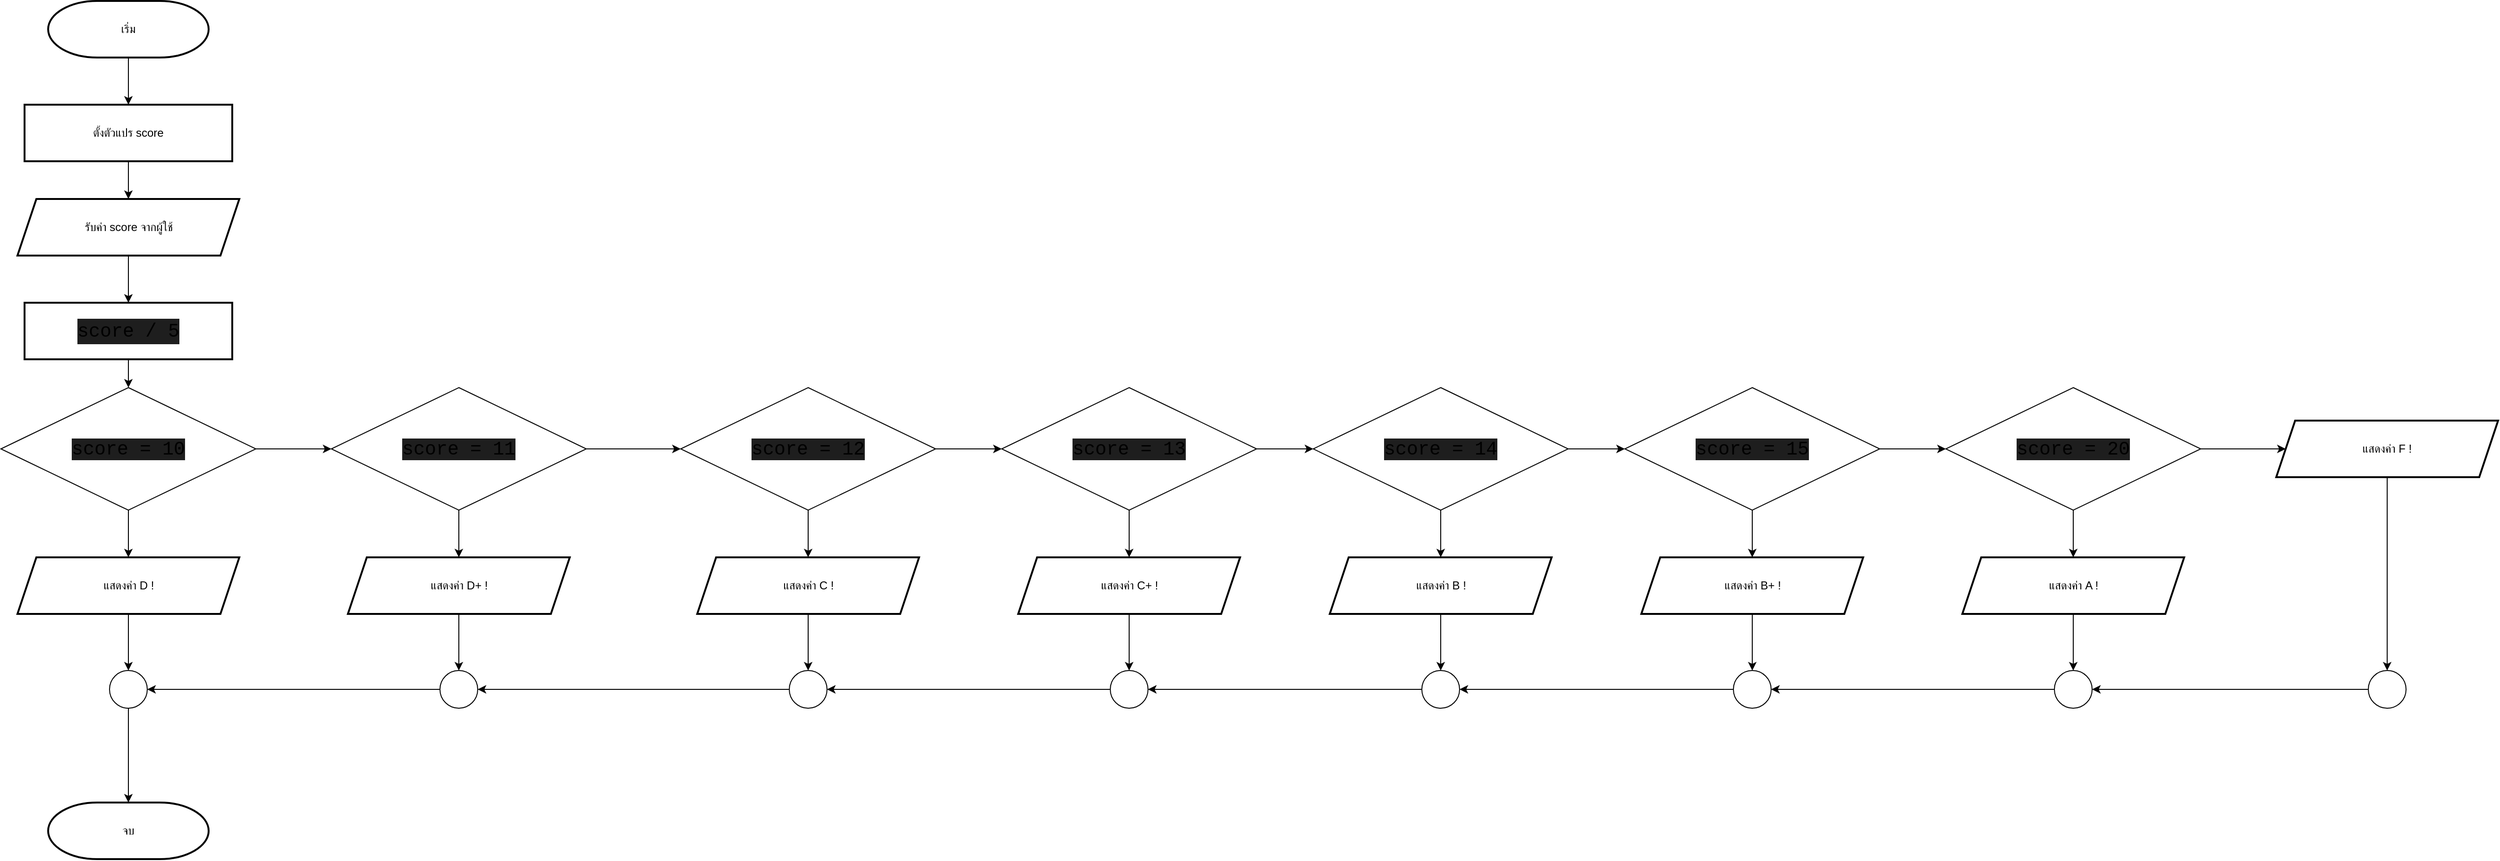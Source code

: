 <mxfile version="25.0.2">
  <diagram name="Page-1" id="CsKRAwJR3TSypYkYut07">
    <mxGraphModel dx="1878" dy="456" grid="1" gridSize="10" guides="1" tooltips="1" connect="1" arrows="1" fold="1" page="0" pageScale="1" pageWidth="827" pageHeight="1169" math="0" shadow="0">
      <root>
        <mxCell id="0" />
        <mxCell id="1" parent="0" />
        <mxCell id="X9Xue8OuUsxz-AgJ4byZ-20" value="" style="edgeStyle=orthogonalEdgeStyle;rounded=0;orthogonalLoop=1;jettySize=auto;html=1;" parent="1" edge="1">
          <mxGeometry relative="1" as="geometry">
            <mxPoint x="660" y="780" as="sourcePoint" />
          </mxGeometry>
        </mxCell>
        <mxCell id="X9Xue8OuUsxz-AgJ4byZ-23" value="" style="edgeStyle=orthogonalEdgeStyle;rounded=0;orthogonalLoop=1;jettySize=auto;html=1;" parent="1" edge="1">
          <mxGeometry relative="1" as="geometry">
            <mxPoint x="660" y="880" as="sourcePoint" />
          </mxGeometry>
        </mxCell>
        <mxCell id="X9Xue8OuUsxz-AgJ4byZ-24" value="" style="edgeStyle=orthogonalEdgeStyle;rounded=0;orthogonalLoop=1;jettySize=auto;html=1;" parent="1" edge="1">
          <mxGeometry relative="1" as="geometry">
            <mxPoint x="660" y="980" as="sourcePoint" />
          </mxGeometry>
        </mxCell>
        <mxCell id="jJiO212ROFI-YR2m6ZTe-45" value="" style="edgeStyle=orthogonalEdgeStyle;rounded=0;orthogonalLoop=1;jettySize=auto;html=1;" edge="1" parent="1" source="jJiO212ROFI-YR2m6ZTe-42" target="jJiO212ROFI-YR2m6ZTe-44">
          <mxGeometry relative="1" as="geometry" />
        </mxCell>
        <mxCell id="jJiO212ROFI-YR2m6ZTe-42" value="เริ่ม" style="strokeWidth=2;html=1;shape=mxgraph.flowchart.terminator;whiteSpace=wrap;" vertex="1" parent="1">
          <mxGeometry x="320" y="610" width="170" height="60" as="geometry" />
        </mxCell>
        <mxCell id="jJiO212ROFI-YR2m6ZTe-49" value="" style="edgeStyle=orthogonalEdgeStyle;rounded=0;orthogonalLoop=1;jettySize=auto;html=1;" edge="1" parent="1" source="jJiO212ROFI-YR2m6ZTe-44" target="jJiO212ROFI-YR2m6ZTe-48">
          <mxGeometry relative="1" as="geometry" />
        </mxCell>
        <mxCell id="jJiO212ROFI-YR2m6ZTe-44" value="ตั้งตัวแปร score" style="whiteSpace=wrap;html=1;strokeWidth=2;" vertex="1" parent="1">
          <mxGeometry x="295" y="720" width="220" height="60" as="geometry" />
        </mxCell>
        <mxCell id="jJiO212ROFI-YR2m6ZTe-51" value="" style="edgeStyle=orthogonalEdgeStyle;rounded=0;orthogonalLoop=1;jettySize=auto;html=1;entryX=0.5;entryY=0;entryDx=0;entryDy=0;" edge="1" parent="1" source="jJiO212ROFI-YR2m6ZTe-48" target="jJiO212ROFI-YR2m6ZTe-52">
          <mxGeometry relative="1" as="geometry">
            <mxPoint x="405.0" y="910.0" as="targetPoint" />
          </mxGeometry>
        </mxCell>
        <mxCell id="jJiO212ROFI-YR2m6ZTe-48" value="รับค่า score จากผู้ใช้" style="shape=parallelogram;perimeter=parallelogramPerimeter;whiteSpace=wrap;html=1;fixedSize=1;strokeWidth=2;" vertex="1" parent="1">
          <mxGeometry x="287.5" y="820" width="235" height="60" as="geometry" />
        </mxCell>
        <mxCell id="jJiO212ROFI-YR2m6ZTe-54" value="" style="edgeStyle=orthogonalEdgeStyle;rounded=0;orthogonalLoop=1;jettySize=auto;html=1;" edge="1" parent="1" source="jJiO212ROFI-YR2m6ZTe-52" target="jJiO212ROFI-YR2m6ZTe-53">
          <mxGeometry relative="1" as="geometry" />
        </mxCell>
        <mxCell id="jJiO212ROFI-YR2m6ZTe-52" value="&lt;div style=&quot;background-color: rgb(30, 30, 30); font-family: Consolas, &amp;quot;Courier New&amp;quot;, monospace; font-size: 20px; line-height: 27px; white-space: pre;&quot;&gt;score / 5&lt;/div&gt;" style="whiteSpace=wrap;html=1;strokeWidth=2;strokeColor=default;" vertex="1" parent="1">
          <mxGeometry x="295" y="930" width="220" height="60" as="geometry" />
        </mxCell>
        <mxCell id="jJiO212ROFI-YR2m6ZTe-56" value="" style="edgeStyle=orthogonalEdgeStyle;rounded=0;orthogonalLoop=1;jettySize=auto;html=1;" edge="1" parent="1" source="jJiO212ROFI-YR2m6ZTe-53" target="jJiO212ROFI-YR2m6ZTe-55">
          <mxGeometry relative="1" as="geometry" />
        </mxCell>
        <mxCell id="jJiO212ROFI-YR2m6ZTe-71" value="" style="edgeStyle=orthogonalEdgeStyle;rounded=0;orthogonalLoop=1;jettySize=auto;html=1;" edge="1" parent="1" source="jJiO212ROFI-YR2m6ZTe-53" target="jJiO212ROFI-YR2m6ZTe-57">
          <mxGeometry relative="1" as="geometry" />
        </mxCell>
        <mxCell id="jJiO212ROFI-YR2m6ZTe-53" value="&lt;span style=&quot;font-family: Consolas, &amp;quot;Courier New&amp;quot;, monospace; font-size: 20px; white-space: pre; background-color: rgb(30, 30, 30);&quot;&gt;score = 10&lt;/span&gt;" style="rhombus;whiteSpace=wrap;html=1;" vertex="1" parent="1">
          <mxGeometry x="270" y="1020.0" width="270" height="130" as="geometry" />
        </mxCell>
        <mxCell id="jJiO212ROFI-YR2m6ZTe-86" value="" style="edgeStyle=orthogonalEdgeStyle;rounded=0;orthogonalLoop=1;jettySize=auto;html=1;" edge="1" parent="1" source="jJiO212ROFI-YR2m6ZTe-55" target="jJiO212ROFI-YR2m6ZTe-84">
          <mxGeometry relative="1" as="geometry" />
        </mxCell>
        <mxCell id="jJiO212ROFI-YR2m6ZTe-55" value="แสดงค่า D !" style="shape=parallelogram;perimeter=parallelogramPerimeter;whiteSpace=wrap;html=1;fixedSize=1;strokeWidth=2;" vertex="1" parent="1">
          <mxGeometry x="287.5" y="1200" width="235" height="60" as="geometry" />
        </mxCell>
        <mxCell id="jJiO212ROFI-YR2m6ZTe-72" value="" style="edgeStyle=orthogonalEdgeStyle;rounded=0;orthogonalLoop=1;jettySize=auto;html=1;" edge="1" parent="1" source="jJiO212ROFI-YR2m6ZTe-57" target="jJiO212ROFI-YR2m6ZTe-59">
          <mxGeometry relative="1" as="geometry" />
        </mxCell>
        <mxCell id="jJiO212ROFI-YR2m6ZTe-83" value="" style="edgeStyle=orthogonalEdgeStyle;rounded=0;orthogonalLoop=1;jettySize=auto;html=1;" edge="1" parent="1" source="jJiO212ROFI-YR2m6ZTe-57" target="jJiO212ROFI-YR2m6ZTe-58">
          <mxGeometry relative="1" as="geometry" />
        </mxCell>
        <mxCell id="jJiO212ROFI-YR2m6ZTe-57" value="&lt;span style=&quot;font-family: Consolas, &amp;quot;Courier New&amp;quot;, monospace; font-size: 20px; white-space: pre; background-color: rgb(30, 30, 30);&quot;&gt;score = 11&lt;/span&gt;" style="rhombus;whiteSpace=wrap;html=1;" vertex="1" parent="1">
          <mxGeometry x="620" y="1020" width="270" height="130" as="geometry" />
        </mxCell>
        <mxCell id="jJiO212ROFI-YR2m6ZTe-88" value="" style="edgeStyle=orthogonalEdgeStyle;rounded=0;orthogonalLoop=1;jettySize=auto;html=1;" edge="1" parent="1" source="jJiO212ROFI-YR2m6ZTe-58" target="jJiO212ROFI-YR2m6ZTe-87">
          <mxGeometry relative="1" as="geometry" />
        </mxCell>
        <mxCell id="jJiO212ROFI-YR2m6ZTe-58" value="แสดงค่า D+ !" style="shape=parallelogram;perimeter=parallelogramPerimeter;whiteSpace=wrap;html=1;fixedSize=1;strokeWidth=2;" vertex="1" parent="1">
          <mxGeometry x="637.5" y="1200" width="235" height="60" as="geometry" />
        </mxCell>
        <mxCell id="jJiO212ROFI-YR2m6ZTe-73" value="" style="edgeStyle=orthogonalEdgeStyle;rounded=0;orthogonalLoop=1;jettySize=auto;html=1;" edge="1" parent="1" source="jJiO212ROFI-YR2m6ZTe-59" target="jJiO212ROFI-YR2m6ZTe-61">
          <mxGeometry relative="1" as="geometry" />
        </mxCell>
        <mxCell id="jJiO212ROFI-YR2m6ZTe-82" value="" style="edgeStyle=orthogonalEdgeStyle;rounded=0;orthogonalLoop=1;jettySize=auto;html=1;" edge="1" parent="1" source="jJiO212ROFI-YR2m6ZTe-59" target="jJiO212ROFI-YR2m6ZTe-60">
          <mxGeometry relative="1" as="geometry" />
        </mxCell>
        <mxCell id="jJiO212ROFI-YR2m6ZTe-59" value="&lt;span style=&quot;font-family: Consolas, &amp;quot;Courier New&amp;quot;, monospace; font-size: 20px; white-space: pre; background-color: rgb(30, 30, 30);&quot;&gt;score = 12&lt;/span&gt;" style="rhombus;whiteSpace=wrap;html=1;" vertex="1" parent="1">
          <mxGeometry x="990" y="1020" width="270" height="130" as="geometry" />
        </mxCell>
        <mxCell id="jJiO212ROFI-YR2m6ZTe-90" value="" style="edgeStyle=orthogonalEdgeStyle;rounded=0;orthogonalLoop=1;jettySize=auto;html=1;" edge="1" parent="1" source="jJiO212ROFI-YR2m6ZTe-60" target="jJiO212ROFI-YR2m6ZTe-89">
          <mxGeometry relative="1" as="geometry" />
        </mxCell>
        <mxCell id="jJiO212ROFI-YR2m6ZTe-60" value="แสดงค่า C !" style="shape=parallelogram;perimeter=parallelogramPerimeter;whiteSpace=wrap;html=1;fixedSize=1;strokeWidth=2;" vertex="1" parent="1">
          <mxGeometry x="1007.5" y="1200" width="235" height="60" as="geometry" />
        </mxCell>
        <mxCell id="jJiO212ROFI-YR2m6ZTe-74" value="" style="edgeStyle=orthogonalEdgeStyle;rounded=0;orthogonalLoop=1;jettySize=auto;html=1;" edge="1" parent="1" source="jJiO212ROFI-YR2m6ZTe-61" target="jJiO212ROFI-YR2m6ZTe-63">
          <mxGeometry relative="1" as="geometry" />
        </mxCell>
        <mxCell id="jJiO212ROFI-YR2m6ZTe-76" value="" style="edgeStyle=orthogonalEdgeStyle;rounded=0;orthogonalLoop=1;jettySize=auto;html=1;" edge="1" parent="1" source="jJiO212ROFI-YR2m6ZTe-61" target="jJiO212ROFI-YR2m6ZTe-62">
          <mxGeometry relative="1" as="geometry" />
        </mxCell>
        <mxCell id="jJiO212ROFI-YR2m6ZTe-61" value="&lt;span style=&quot;font-family: Consolas, &amp;quot;Courier New&amp;quot;, monospace; font-size: 20px; white-space: pre; background-color: rgb(30, 30, 30);&quot;&gt;score = 13&lt;/span&gt;" style="rhombus;whiteSpace=wrap;html=1;" vertex="1" parent="1">
          <mxGeometry x="1330" y="1020" width="270" height="130" as="geometry" />
        </mxCell>
        <mxCell id="jJiO212ROFI-YR2m6ZTe-92" value="" style="edgeStyle=orthogonalEdgeStyle;rounded=0;orthogonalLoop=1;jettySize=auto;html=1;" edge="1" parent="1" source="jJiO212ROFI-YR2m6ZTe-62" target="jJiO212ROFI-YR2m6ZTe-91">
          <mxGeometry relative="1" as="geometry" />
        </mxCell>
        <mxCell id="jJiO212ROFI-YR2m6ZTe-62" value="แสดงค่า C+ !" style="shape=parallelogram;perimeter=parallelogramPerimeter;whiteSpace=wrap;html=1;fixedSize=1;strokeWidth=2;" vertex="1" parent="1">
          <mxGeometry x="1347.5" y="1200" width="235" height="60" as="geometry" />
        </mxCell>
        <mxCell id="jJiO212ROFI-YR2m6ZTe-75" value="" style="edgeStyle=orthogonalEdgeStyle;rounded=0;orthogonalLoop=1;jettySize=auto;html=1;" edge="1" parent="1" source="jJiO212ROFI-YR2m6ZTe-63" target="jJiO212ROFI-YR2m6ZTe-64">
          <mxGeometry relative="1" as="geometry" />
        </mxCell>
        <mxCell id="jJiO212ROFI-YR2m6ZTe-77" value="" style="edgeStyle=orthogonalEdgeStyle;rounded=0;orthogonalLoop=1;jettySize=auto;html=1;" edge="1" parent="1" source="jJiO212ROFI-YR2m6ZTe-63" target="jJiO212ROFI-YR2m6ZTe-65">
          <mxGeometry relative="1" as="geometry" />
        </mxCell>
        <mxCell id="jJiO212ROFI-YR2m6ZTe-63" value="&lt;span style=&quot;font-family: Consolas, &amp;quot;Courier New&amp;quot;, monospace; font-size: 20px; white-space: pre; background-color: rgb(30, 30, 30);&quot;&gt;score = 14&lt;/span&gt;" style="rhombus;whiteSpace=wrap;html=1;" vertex="1" parent="1">
          <mxGeometry x="1660" y="1020" width="270" height="130" as="geometry" />
        </mxCell>
        <mxCell id="jJiO212ROFI-YR2m6ZTe-94" value="" style="edgeStyle=orthogonalEdgeStyle;rounded=0;orthogonalLoop=1;jettySize=auto;html=1;" edge="1" parent="1" source="jJiO212ROFI-YR2m6ZTe-64" target="jJiO212ROFI-YR2m6ZTe-93">
          <mxGeometry relative="1" as="geometry" />
        </mxCell>
        <mxCell id="jJiO212ROFI-YR2m6ZTe-64" value="แสดงค่า B !" style="shape=parallelogram;perimeter=parallelogramPerimeter;whiteSpace=wrap;html=1;fixedSize=1;strokeWidth=2;" vertex="1" parent="1">
          <mxGeometry x="1677.5" y="1200" width="235" height="60" as="geometry" />
        </mxCell>
        <mxCell id="jJiO212ROFI-YR2m6ZTe-78" value="" style="edgeStyle=orthogonalEdgeStyle;rounded=0;orthogonalLoop=1;jettySize=auto;html=1;" edge="1" parent="1" source="jJiO212ROFI-YR2m6ZTe-65" target="jJiO212ROFI-YR2m6ZTe-66">
          <mxGeometry relative="1" as="geometry" />
        </mxCell>
        <mxCell id="jJiO212ROFI-YR2m6ZTe-79" value="" style="edgeStyle=orthogonalEdgeStyle;rounded=0;orthogonalLoop=1;jettySize=auto;html=1;" edge="1" parent="1" source="jJiO212ROFI-YR2m6ZTe-65" target="jJiO212ROFI-YR2m6ZTe-67">
          <mxGeometry relative="1" as="geometry" />
        </mxCell>
        <mxCell id="jJiO212ROFI-YR2m6ZTe-65" value="&lt;span style=&quot;font-family: Consolas, &amp;quot;Courier New&amp;quot;, monospace; font-size: 20px; white-space: pre; background-color: rgb(30, 30, 30);&quot;&gt;score = 15&lt;/span&gt;" style="rhombus;whiteSpace=wrap;html=1;" vertex="1" parent="1">
          <mxGeometry x="1990" y="1020" width="270" height="130" as="geometry" />
        </mxCell>
        <mxCell id="jJiO212ROFI-YR2m6ZTe-96" value="" style="edgeStyle=orthogonalEdgeStyle;rounded=0;orthogonalLoop=1;jettySize=auto;html=1;" edge="1" parent="1" source="jJiO212ROFI-YR2m6ZTe-66" target="jJiO212ROFI-YR2m6ZTe-95">
          <mxGeometry relative="1" as="geometry" />
        </mxCell>
        <mxCell id="jJiO212ROFI-YR2m6ZTe-66" value="แสดงค่า B+ !" style="shape=parallelogram;perimeter=parallelogramPerimeter;whiteSpace=wrap;html=1;fixedSize=1;strokeWidth=2;" vertex="1" parent="1">
          <mxGeometry x="2007.5" y="1200" width="235" height="60" as="geometry" />
        </mxCell>
        <mxCell id="jJiO212ROFI-YR2m6ZTe-80" value="" style="edgeStyle=orthogonalEdgeStyle;rounded=0;orthogonalLoop=1;jettySize=auto;html=1;" edge="1" parent="1" source="jJiO212ROFI-YR2m6ZTe-67" target="jJiO212ROFI-YR2m6ZTe-68">
          <mxGeometry relative="1" as="geometry" />
        </mxCell>
        <mxCell id="jJiO212ROFI-YR2m6ZTe-81" value="" style="edgeStyle=orthogonalEdgeStyle;rounded=0;orthogonalLoop=1;jettySize=auto;html=1;" edge="1" parent="1" source="jJiO212ROFI-YR2m6ZTe-67" target="jJiO212ROFI-YR2m6ZTe-70">
          <mxGeometry relative="1" as="geometry" />
        </mxCell>
        <mxCell id="jJiO212ROFI-YR2m6ZTe-67" value="&lt;span style=&quot;font-family: Consolas, &amp;quot;Courier New&amp;quot;, monospace; font-size: 20px; white-space: pre; background-color: rgb(30, 30, 30);&quot;&gt;score = 20&lt;/span&gt;" style="rhombus;whiteSpace=wrap;html=1;" vertex="1" parent="1">
          <mxGeometry x="2330" y="1020" width="270" height="130" as="geometry" />
        </mxCell>
        <mxCell id="jJiO212ROFI-YR2m6ZTe-100" value="" style="edgeStyle=orthogonalEdgeStyle;rounded=0;orthogonalLoop=1;jettySize=auto;html=1;" edge="1" parent="1" source="jJiO212ROFI-YR2m6ZTe-68" target="jJiO212ROFI-YR2m6ZTe-98">
          <mxGeometry relative="1" as="geometry" />
        </mxCell>
        <mxCell id="jJiO212ROFI-YR2m6ZTe-68" value="แสดงค่า A !" style="shape=parallelogram;perimeter=parallelogramPerimeter;whiteSpace=wrap;html=1;fixedSize=1;strokeWidth=2;" vertex="1" parent="1">
          <mxGeometry x="2347.5" y="1200" width="235" height="60" as="geometry" />
        </mxCell>
        <mxCell id="jJiO212ROFI-YR2m6ZTe-102" style="edgeStyle=orthogonalEdgeStyle;rounded=0;orthogonalLoop=1;jettySize=auto;html=1;entryX=0.5;entryY=0;entryDx=0;entryDy=0;" edge="1" parent="1" source="jJiO212ROFI-YR2m6ZTe-70" target="jJiO212ROFI-YR2m6ZTe-101">
          <mxGeometry relative="1" as="geometry" />
        </mxCell>
        <mxCell id="jJiO212ROFI-YR2m6ZTe-70" value="แสดงค่า F !" style="shape=parallelogram;perimeter=parallelogramPerimeter;whiteSpace=wrap;html=1;fixedSize=1;strokeWidth=2;" vertex="1" parent="1">
          <mxGeometry x="2680" y="1055" width="235" height="60" as="geometry" />
        </mxCell>
        <mxCell id="jJiO212ROFI-YR2m6ZTe-111" value="" style="edgeStyle=orthogonalEdgeStyle;rounded=0;orthogonalLoop=1;jettySize=auto;html=1;" edge="1" parent="1" source="jJiO212ROFI-YR2m6ZTe-84" target="jJiO212ROFI-YR2m6ZTe-110">
          <mxGeometry relative="1" as="geometry" />
        </mxCell>
        <mxCell id="jJiO212ROFI-YR2m6ZTe-84" value="" style="ellipse;whiteSpace=wrap;html=1;aspect=fixed;" vertex="1" parent="1">
          <mxGeometry x="385" y="1320" width="40" height="40" as="geometry" />
        </mxCell>
        <mxCell id="jJiO212ROFI-YR2m6ZTe-109" style="edgeStyle=orthogonalEdgeStyle;rounded=0;orthogonalLoop=1;jettySize=auto;html=1;entryX=1;entryY=0.5;entryDx=0;entryDy=0;" edge="1" parent="1" source="jJiO212ROFI-YR2m6ZTe-87" target="jJiO212ROFI-YR2m6ZTe-84">
          <mxGeometry relative="1" as="geometry" />
        </mxCell>
        <mxCell id="jJiO212ROFI-YR2m6ZTe-87" value="" style="ellipse;whiteSpace=wrap;html=1;aspect=fixed;" vertex="1" parent="1">
          <mxGeometry x="735" y="1320" width="40" height="40" as="geometry" />
        </mxCell>
        <mxCell id="jJiO212ROFI-YR2m6ZTe-108" style="edgeStyle=orthogonalEdgeStyle;rounded=0;orthogonalLoop=1;jettySize=auto;html=1;entryX=1;entryY=0.5;entryDx=0;entryDy=0;" edge="1" parent="1" source="jJiO212ROFI-YR2m6ZTe-89" target="jJiO212ROFI-YR2m6ZTe-87">
          <mxGeometry relative="1" as="geometry" />
        </mxCell>
        <mxCell id="jJiO212ROFI-YR2m6ZTe-89" value="" style="ellipse;whiteSpace=wrap;html=1;aspect=fixed;" vertex="1" parent="1">
          <mxGeometry x="1105" y="1320" width="40" height="40" as="geometry" />
        </mxCell>
        <mxCell id="jJiO212ROFI-YR2m6ZTe-107" style="edgeStyle=orthogonalEdgeStyle;rounded=0;orthogonalLoop=1;jettySize=auto;html=1;entryX=1;entryY=0.5;entryDx=0;entryDy=0;" edge="1" parent="1" source="jJiO212ROFI-YR2m6ZTe-91" target="jJiO212ROFI-YR2m6ZTe-89">
          <mxGeometry relative="1" as="geometry" />
        </mxCell>
        <mxCell id="jJiO212ROFI-YR2m6ZTe-91" value="" style="ellipse;whiteSpace=wrap;html=1;aspect=fixed;" vertex="1" parent="1">
          <mxGeometry x="1445" y="1320" width="40" height="40" as="geometry" />
        </mxCell>
        <mxCell id="jJiO212ROFI-YR2m6ZTe-106" style="edgeStyle=orthogonalEdgeStyle;rounded=0;orthogonalLoop=1;jettySize=auto;html=1;entryX=1;entryY=0.5;entryDx=0;entryDy=0;" edge="1" parent="1" source="jJiO212ROFI-YR2m6ZTe-93" target="jJiO212ROFI-YR2m6ZTe-91">
          <mxGeometry relative="1" as="geometry" />
        </mxCell>
        <mxCell id="jJiO212ROFI-YR2m6ZTe-93" value="" style="ellipse;whiteSpace=wrap;html=1;aspect=fixed;" vertex="1" parent="1">
          <mxGeometry x="1775" y="1320" width="40" height="40" as="geometry" />
        </mxCell>
        <mxCell id="jJiO212ROFI-YR2m6ZTe-105" style="edgeStyle=orthogonalEdgeStyle;rounded=0;orthogonalLoop=1;jettySize=auto;html=1;entryX=0.5;entryY=0;entryDx=0;entryDy=0;" edge="1" parent="1" source="jJiO212ROFI-YR2m6ZTe-95">
          <mxGeometry relative="1" as="geometry">
            <mxPoint x="1815" y="1340.0" as="targetPoint" />
          </mxGeometry>
        </mxCell>
        <mxCell id="jJiO212ROFI-YR2m6ZTe-95" value="" style="ellipse;whiteSpace=wrap;html=1;aspect=fixed;" vertex="1" parent="1">
          <mxGeometry x="2105" y="1320" width="40" height="40" as="geometry" />
        </mxCell>
        <mxCell id="jJiO212ROFI-YR2m6ZTe-104" style="edgeStyle=orthogonalEdgeStyle;rounded=0;orthogonalLoop=1;jettySize=auto;html=1;entryX=1;entryY=0.5;entryDx=0;entryDy=0;" edge="1" parent="1" source="jJiO212ROFI-YR2m6ZTe-98" target="jJiO212ROFI-YR2m6ZTe-95">
          <mxGeometry relative="1" as="geometry" />
        </mxCell>
        <mxCell id="jJiO212ROFI-YR2m6ZTe-98" value="" style="ellipse;whiteSpace=wrap;html=1;aspect=fixed;" vertex="1" parent="1">
          <mxGeometry x="2445" y="1320" width="40" height="40" as="geometry" />
        </mxCell>
        <mxCell id="jJiO212ROFI-YR2m6ZTe-103" style="edgeStyle=orthogonalEdgeStyle;rounded=0;orthogonalLoop=1;jettySize=auto;html=1;entryX=1;entryY=0.5;entryDx=0;entryDy=0;" edge="1" parent="1" source="jJiO212ROFI-YR2m6ZTe-101" target="jJiO212ROFI-YR2m6ZTe-98">
          <mxGeometry relative="1" as="geometry" />
        </mxCell>
        <mxCell id="jJiO212ROFI-YR2m6ZTe-101" value="" style="ellipse;whiteSpace=wrap;html=1;aspect=fixed;" vertex="1" parent="1">
          <mxGeometry x="2777.5" y="1320" width="40" height="40" as="geometry" />
        </mxCell>
        <mxCell id="jJiO212ROFI-YR2m6ZTe-110" value="จบ" style="strokeWidth=2;html=1;shape=mxgraph.flowchart.terminator;whiteSpace=wrap;" vertex="1" parent="1">
          <mxGeometry x="320" y="1460" width="170" height="60" as="geometry" />
        </mxCell>
      </root>
    </mxGraphModel>
  </diagram>
</mxfile>

